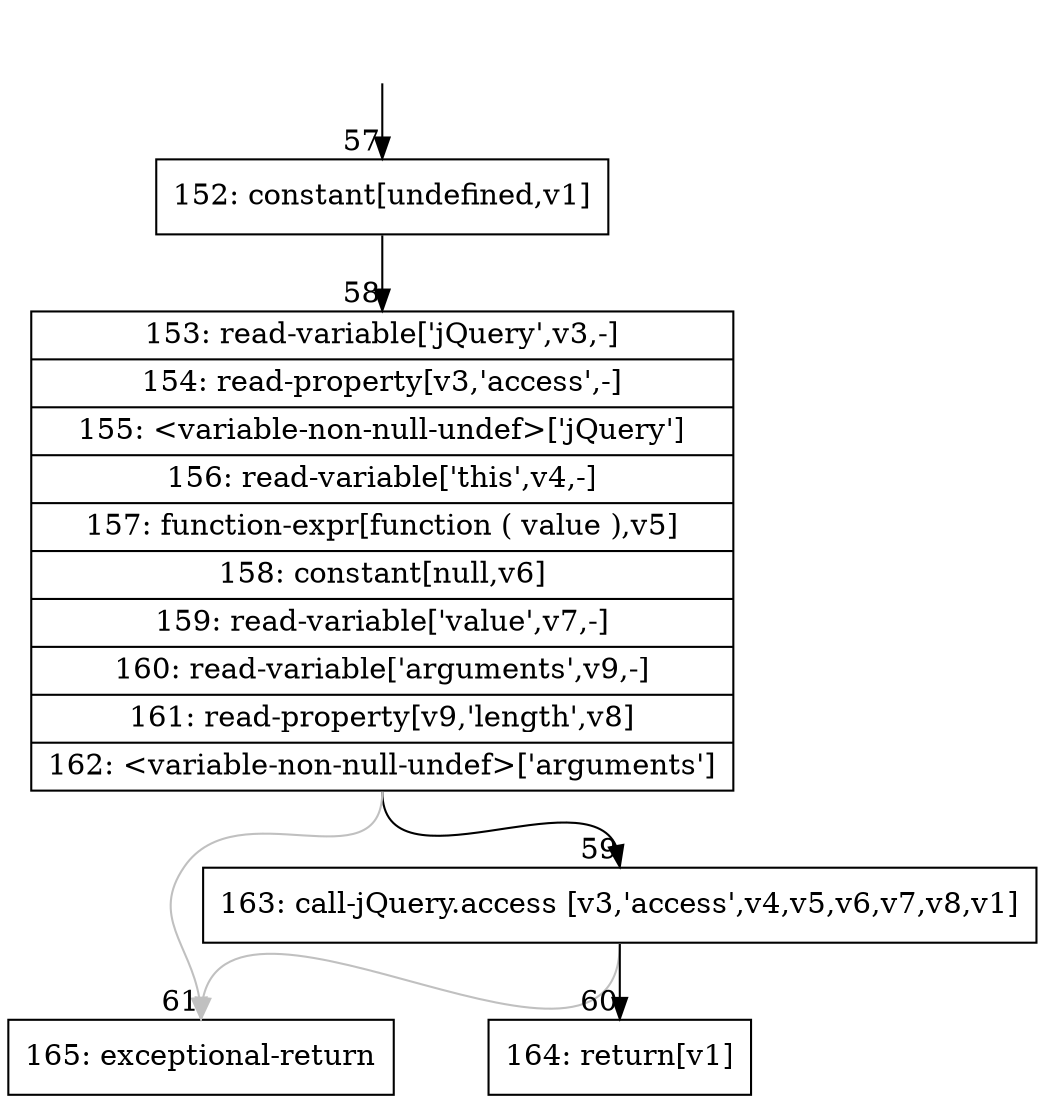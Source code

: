 digraph {
rankdir="TD"
BB_entry1[shape=none,label=""];
BB_entry1 -> BB57 [tailport=s, headport=n, headlabel="    57"]
BB57 [shape=record label="{152: constant[undefined,v1]}" ] 
BB57 -> BB58 [tailport=s, headport=n, headlabel="      58"]
BB58 [shape=record label="{153: read-variable['jQuery',v3,-]|154: read-property[v3,'access',-]|155: \<variable-non-null-undef\>['jQuery']|156: read-variable['this',v4,-]|157: function-expr[function ( value ),v5]|158: constant[null,v6]|159: read-variable['value',v7,-]|160: read-variable['arguments',v9,-]|161: read-property[v9,'length',v8]|162: \<variable-non-null-undef\>['arguments']}" ] 
BB58 -> BB59 [tailport=s, headport=n, headlabel="      59"]
BB58 -> BB61 [tailport=s, headport=n, color=gray, headlabel="      61"]
BB59 [shape=record label="{163: call-jQuery.access [v3,'access',v4,v5,v6,v7,v8,v1]}" ] 
BB59 -> BB60 [tailport=s, headport=n, headlabel="      60"]
BB59 -> BB61 [tailport=s, headport=n, color=gray]
BB60 [shape=record label="{164: return[v1]}" ] 
BB61 [shape=record label="{165: exceptional-return}" ] 
//#$~ 43
}
